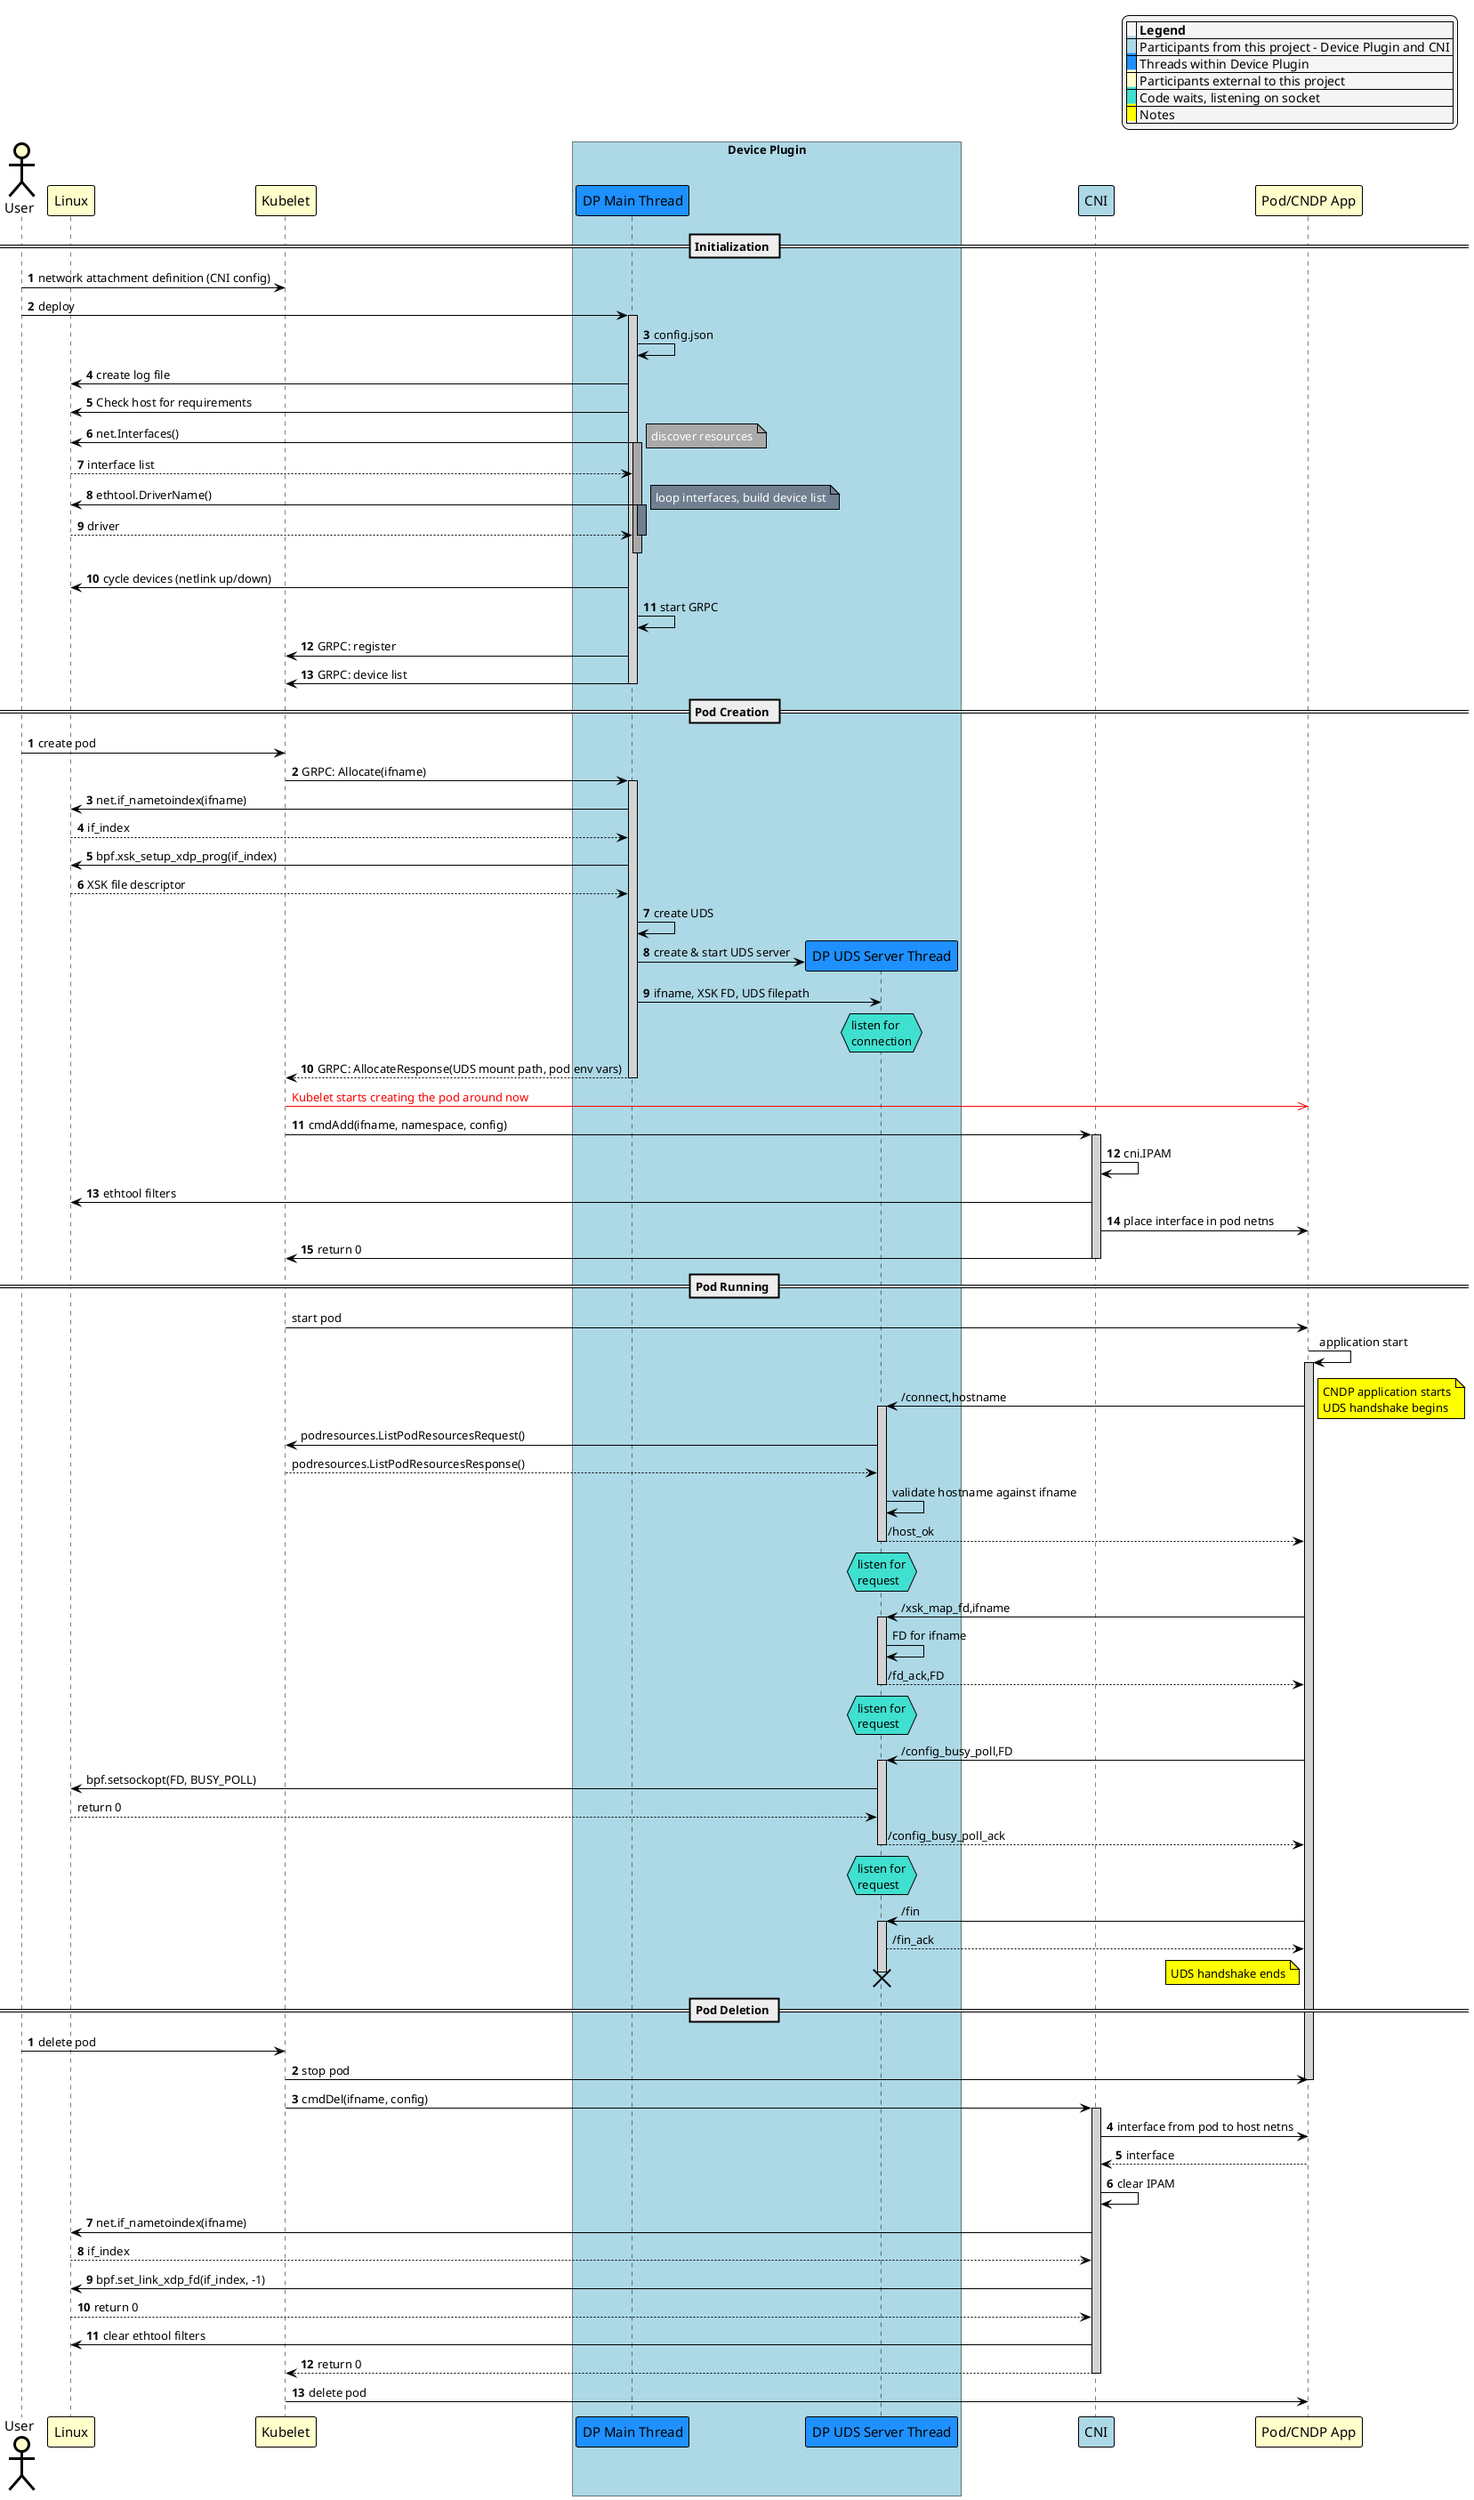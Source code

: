 @startuml

skinparam noteBorderColor Black
skinparam noteBorderThickness 1
skinparam noteBackgroundColor Yellow
skinparam legendBackgroundColor WhiteSmoke

skinparam sequence {
	BoxBorderColor Black
	BoxFontSize 20

	ArrowColor Black
	ArrowThickness 1

	ActorBorderColor Black
	ActorBorderThickness 3
	ActorBackgroundColor Business
	ActorFontSize 15

	ParticipantBorderColor Black
	ParticipantBorderThickness 1
	ParticipantBackgroundColor Business
	ParticipantFontSize 15

	LifeLineBorderColor Black
	LifeLineBorderThickness 1
	LifeLineBackgroundColor LightGray
}

legend top right
|= |= Legend |
|<back:LightBlue>   </back>| Participants from this project - Device Plugin and CNI |
|<back:Dodgerblue>   </back>| Threads within Device Plugin |
|<back:Business>   </back>| Participants external to this project |
|<back:Turquoise>   </back>| Code waits, listening on socket |
|<back:Yellow>   </back>| Notes |
endlegend

actor "User"
participant "Linux"
participant "Kubelet"
box "Device Plugin" #LightBlue
	participant "DP Main Thread" #dodgerblue
	participant "DP UDS Server Thread" #dodgerblue
end box
participant "CNI" #LightBlue
participant "Pod/CNDP App"

== Initialization ==
autonumber

"User" -> "Kubelet": network attachment definition (CNI config)
"User" -> "DP Main Thread": deploy
activate "DP Main Thread"

"DP Main Thread" -> "DP Main Thread": config.json
"DP Main Thread" -> "Linux": create log file
"DP Main Thread" -> "Linux" : Check host for requirements
"DP Main Thread" -> "Linux": net.Interfaces()

activate "DP Main Thread" #DarkGray
note right #DarkGray: <color #White>discover resources</color>

"Linux" --> "DP Main Thread": interface list
"DP Main Thread" -> "Linux": ethtool.DriverName()

activate "DP Main Thread" #SlateGray
note right #SlateGray: <color #White>loop interfaces, build device list</color>

"Linux" --> "DP Main Thread": driver

deactivate "DP Main Thread"

autonumber stop
"DP Main Thread" [hidden]-> "DP Main Thread"
autonumber resume

deactivate "DP Main Thread"

"DP Main Thread" -> "Linux" : cycle devices (netlink up/down)
"DP Main Thread" -> "DP Main Thread": start GRPC
"DP Main Thread" -> "Kubelet": GRPC: register
"DP Main Thread" -> "Kubelet": GRPC: device list

deactivate "DP Main Thread"

== Pod Creation ==
autonumber

"User" -> "Kubelet": create pod
"Kubelet" -> "DP Main Thread": GRPC: Allocate(ifname)
activate "DP Main Thread"

"DP Main Thread" -> "Linux": net.if_nametoindex(ifname)
"Linux" --> "DP Main Thread": if_index
"DP Main Thread" -> "Linux": bpf.xsk_setup_xdp_prog(if_index)
"Linux" --> "DP Main Thread": XSK file descriptor

"DP Main Thread" -> "DP Main Thread": create UDS
"DP Main Thread" -> "DP UDS Server Thread" ** : create & start UDS server
"DP Main Thread" -> "DP UDS Server Thread" : ifname, XSK FD, UDS filepath

hnote over "DP UDS Server Thread" #Turquoise
	  listen for
	  connection
endhnote

"DP Main Thread" --> "Kubelet": GRPC: AllocateResponse(UDS mount path, pod env vars)
deactivate "DP Main Thread"

autonumber stop
"Kubelet" -[#Red]>> "Pod/CNDP App" : <color:Red>Kubelet starts creating the pod around now
autonumber resume

"Kubelet" -> "CNI" : cmdAdd(ifname, namespace, config)
activate "CNI"
"CNI" -> "CNI" : cni.IPAM
"CNI" -> "Linux" : ethtool filters


"CNI" -> "Pod/CNDP App" : place interface in pod netns
"CNI" -> "Kubelet" : return 0

deactivate "CNI"

autonumber stop

== Pod Running ==

"Kubelet" -> "Pod/CNDP App" : start pod
"Pod/CNDP App" -> "Pod/CNDP App" : application start
activate "Pod/CNDP App"

"Pod/CNDP App" -> "DP UDS Server Thread": /connect,hostname
note right
	CNDP application starts
	UDS handshake begins
end note
activate "DP UDS Server Thread"
"DP UDS Server Thread" -> "Kubelet": podresources.ListPodResourcesRequest()
"Kubelet" --> "DP UDS Server Thread": podresources.ListPodResourcesResponse()
"DP UDS Server Thread" -> "DP UDS Server Thread": validate hostname against ifname
"DP UDS Server Thread" --> "Pod/CNDP App": /host_ok
deactivate "DP UDS Server Thread"
hnote over "DP UDS Server Thread" #Turquoise
	listen for
	request
end note

"Pod/CNDP App" -> "DP UDS Server Thread": /xsk_map_fd,ifname
activate "DP UDS Server Thread"
"DP UDS Server Thread" -> "DP UDS Server Thread": FD for ifname
"DP UDS Server Thread" --> "Pod/CNDP App": /fd_ack,FD
deactivate "DP UDS Server Thread"

hnote over "DP UDS Server Thread" #Turquoise
	listen for
	request
endhnote

"Pod/CNDP App" -> "DP UDS Server Thread": /config_busy_poll,FD
activate "DP UDS Server Thread"
"DP UDS Server Thread" -> "Linux" : bpf.setsockopt(FD, BUSY_POLL)
"Linux" --> "DP UDS Server Thread" : return 0
"DP UDS Server Thread" --> "Pod/CNDP App": /config_busy_poll_ack
deactivate "DP UDS Server Thread"

hnote over "DP UDS Server Thread" #Turquoise
	listen for
	request
endhnote

"Pod/CNDP App" -> "DP UDS Server Thread": /fin
activate "DP UDS Server Thread"
"DP UDS Server Thread" --> "Pod/CNDP App": /fin_ack
"Pod/CNDP App" [hidden]-> "Pod/CNDP App"
note left: UDS handshake ends
deactivate "DP UDS Server Thread"

destroy "DP UDS Server Thread"

== Pod Deletion ==
autonumber

"User" -> "Kubelet": delete pod
"Kubelet" -> "Pod/CNDP App" : stop pod
deactivate "Pod/CNDP App"
"Kubelet" -> "CNI" : cmdDel(ifname, config)
activate "CNI"
"CNI" -> "Pod/CNDP App" : interface from pod to host netns
"Pod/CNDP App" --> "CNI" : interface
"CNI" -> "CNI" : clear IPAM
"CNI" -> "Linux": net.if_nametoindex(ifname)
"Linux" --> "CNI": if_index
"CNI" -> "Linux": bpf.set_link_xdp_fd(if_index, -1)
"Linux" --> "CNI": return 0

"CNI" -> "Linux" : clear ethtool filters
"CNI" --> "Kubelet": return 0
deactivate "CNI"

"Kubelet" -> "Pod/CNDP App" : delete pod
deactivate "Pod/CNDP App"

@enduml
